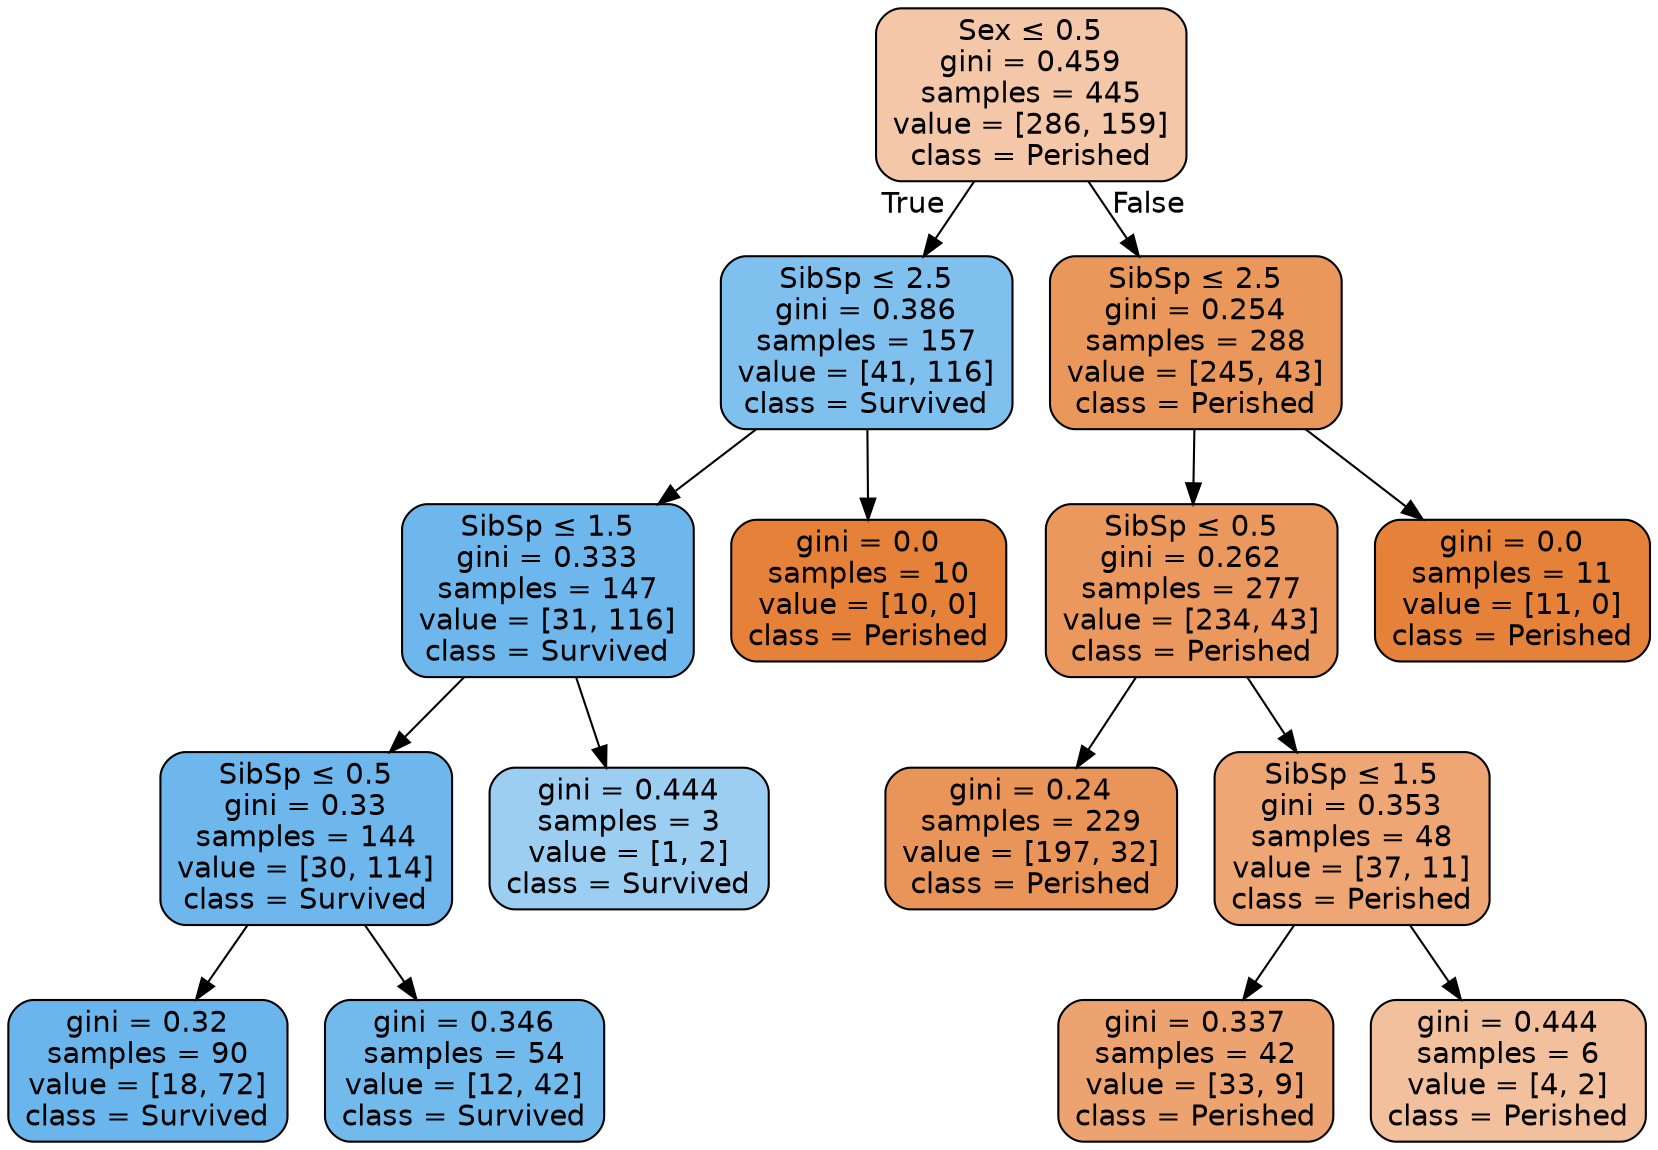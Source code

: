 digraph Tree {
node [shape=box, style="filled, rounded", color="black", fontname="helvetica"] ;
edge [fontname="helvetica"] ;
0 [label=<Sex &le; 0.5<br/>gini = 0.459<br/>samples = 445<br/>value = [286, 159]<br/>class = Perished>, fillcolor="#f3c7a7"] ;
1 [label=<SibSp &le; 2.5<br/>gini = 0.386<br/>samples = 157<br/>value = [41, 116]<br/>class = Survived>, fillcolor="#7fc0ee"] ;
0 -> 1 [labeldistance=2.5, labelangle=45, headlabel="True"] ;
2 [label=<SibSp &le; 1.5<br/>gini = 0.333<br/>samples = 147<br/>value = [31, 116]<br/>class = Survived>, fillcolor="#6eb7ec"] ;
1 -> 2 ;
3 [label=<SibSp &le; 0.5<br/>gini = 0.33<br/>samples = 144<br/>value = [30, 114]<br/>class = Survived>, fillcolor="#6db7ec"] ;
2 -> 3 ;
4 [label=<gini = 0.32<br/>samples = 90<br/>value = [18, 72]<br/>class = Survived>, fillcolor="#6ab6ec"] ;
3 -> 4 ;
5 [label=<gini = 0.346<br/>samples = 54<br/>value = [12, 42]<br/>class = Survived>, fillcolor="#72b9ec"] ;
3 -> 5 ;
6 [label=<gini = 0.444<br/>samples = 3<br/>value = [1, 2]<br/>class = Survived>, fillcolor="#9ccef2"] ;
2 -> 6 ;
7 [label=<gini = 0.0<br/>samples = 10<br/>value = [10, 0]<br/>class = Perished>, fillcolor="#e58139"] ;
1 -> 7 ;
8 [label=<SibSp &le; 2.5<br/>gini = 0.254<br/>samples = 288<br/>value = [245, 43]<br/>class = Perished>, fillcolor="#ea975c"] ;
0 -> 8 [labeldistance=2.5, labelangle=-45, headlabel="False"] ;
9 [label=<SibSp &le; 0.5<br/>gini = 0.262<br/>samples = 277<br/>value = [234, 43]<br/>class = Perished>, fillcolor="#ea985d"] ;
8 -> 9 ;
10 [label=<gini = 0.24<br/>samples = 229<br/>value = [197, 32]<br/>class = Perished>, fillcolor="#e99559"] ;
9 -> 10 ;
11 [label=<SibSp &le; 1.5<br/>gini = 0.353<br/>samples = 48<br/>value = [37, 11]<br/>class = Perished>, fillcolor="#eda674"] ;
9 -> 11 ;
12 [label=<gini = 0.337<br/>samples = 42<br/>value = [33, 9]<br/>class = Perished>, fillcolor="#eca36f"] ;
11 -> 12 ;
13 [label=<gini = 0.444<br/>samples = 6<br/>value = [4, 2]<br/>class = Perished>, fillcolor="#f2c09c"] ;
11 -> 13 ;
14 [label=<gini = 0.0<br/>samples = 11<br/>value = [11, 0]<br/>class = Perished>, fillcolor="#e58139"] ;
8 -> 14 ;
}